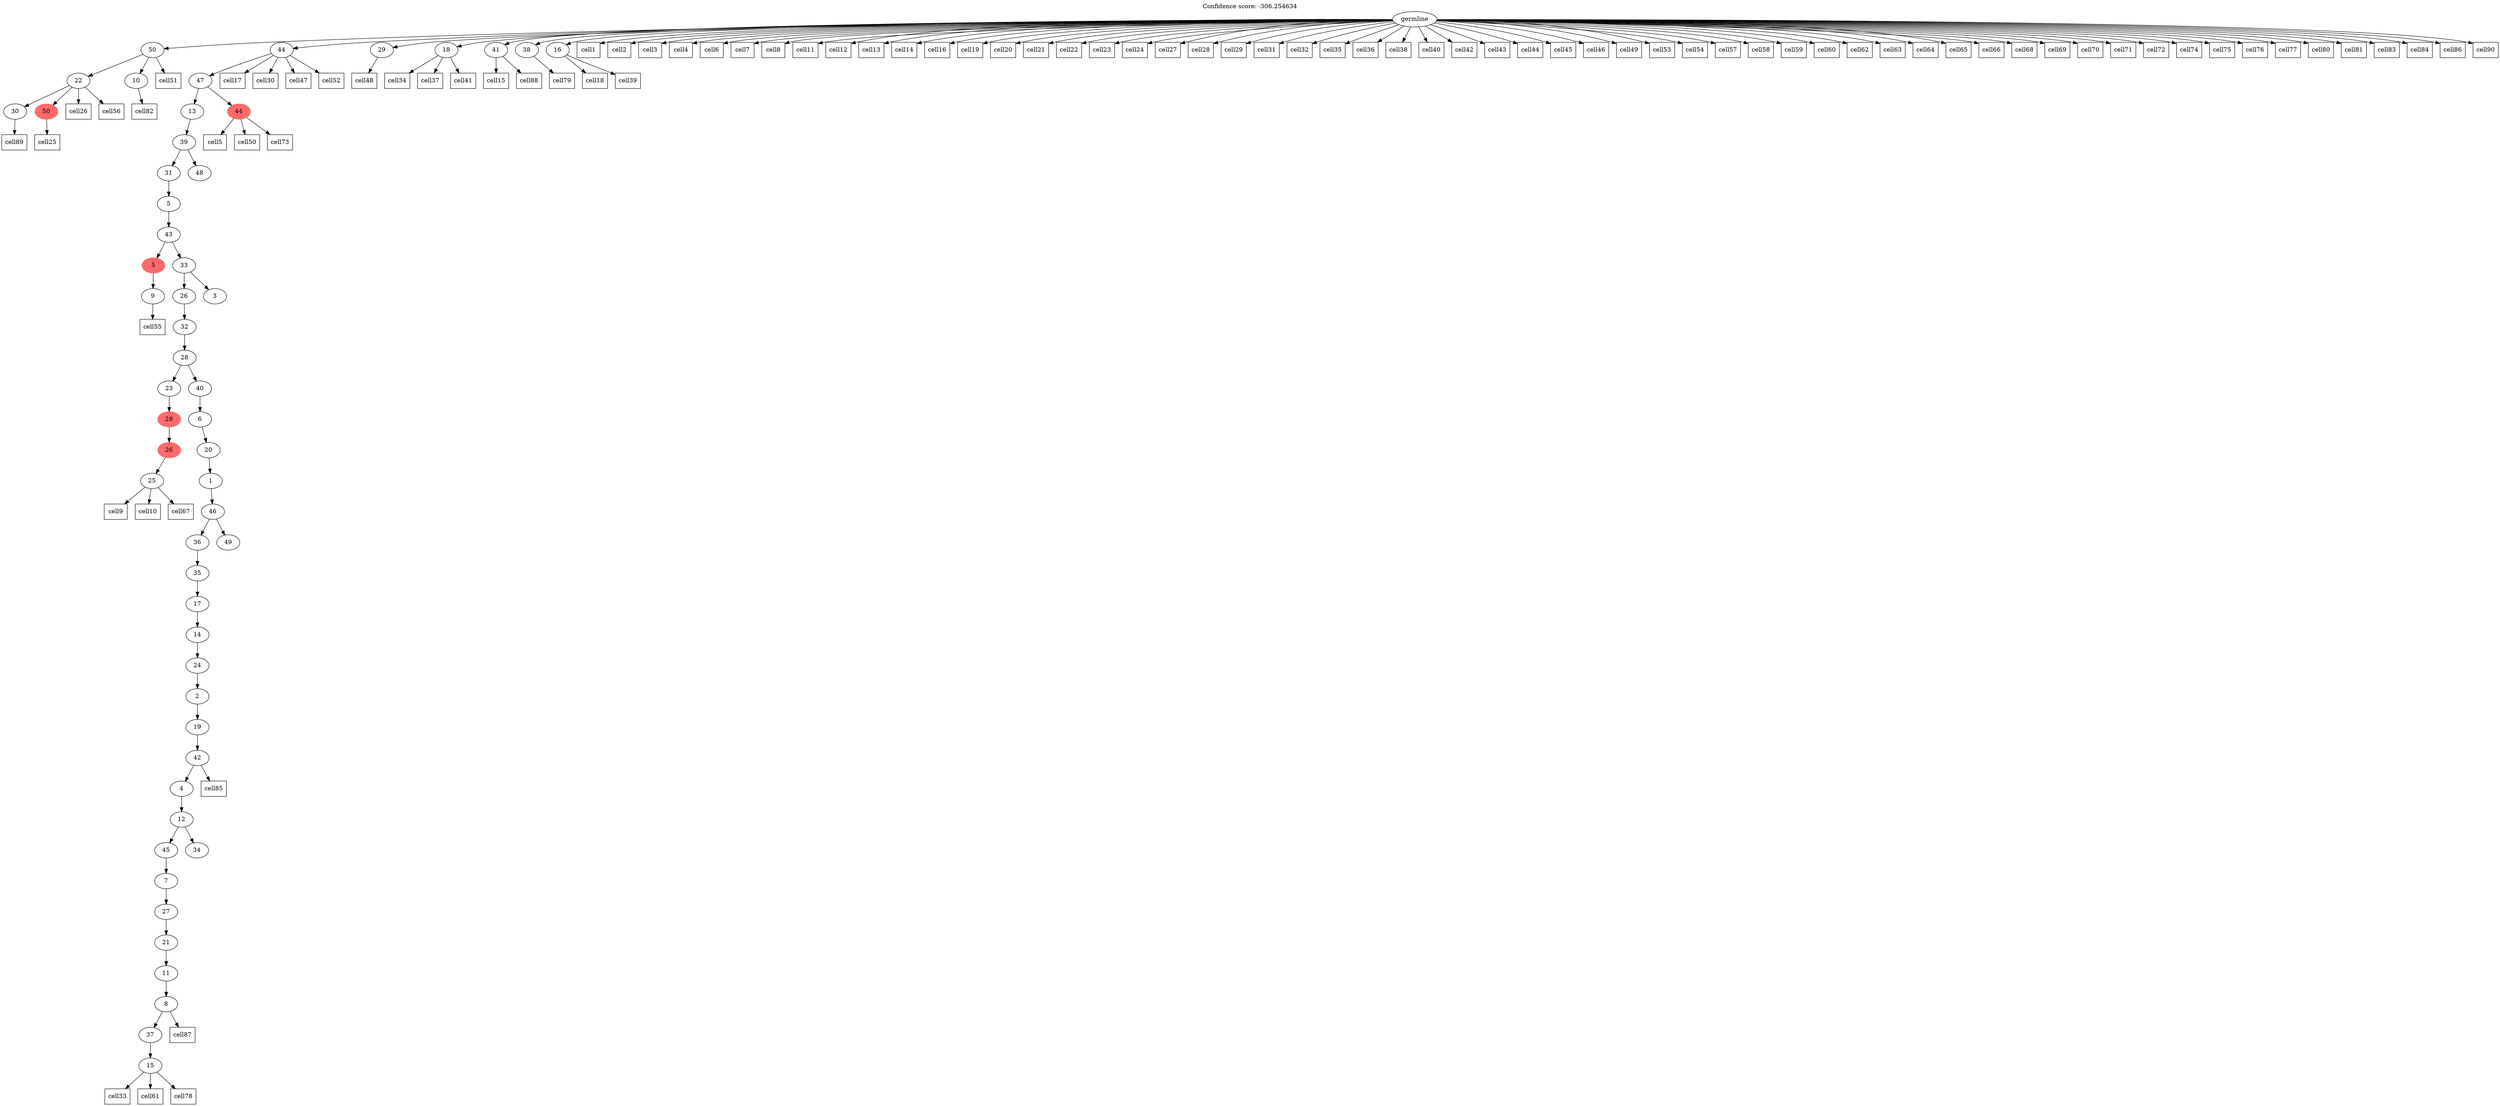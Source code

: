 digraph g {
	"48" -> "49";
	"49" [label="30"];
	"48" -> "50";
	"50" [color=indianred1, style=filled, label="50"];
	"47" -> "48";
	"48" [label="22"];
	"47" -> "51";
	"51" [label="10"];
	"43" -> "44";
	"44" [label="9"];
	"40" -> "41";
	"41" [label="25"];
	"39" -> "40";
	"40" [color=indianred1, style=filled, label="26"];
	"38" -> "39";
	"39" [color=indianred1, style=filled, label="28"];
	"34" -> "35";
	"35" [label="15"];
	"33" -> "34";
	"34" [label="37"];
	"32" -> "33";
	"33" [label="8"];
	"31" -> "32";
	"32" [label="11"];
	"30" -> "31";
	"31" [label="21"];
	"29" -> "30";
	"30" [label="27"];
	"28" -> "29";
	"29" [label="7"];
	"27" -> "28";
	"28" [label="45"];
	"27" -> "36";
	"36" [label="34"];
	"26" -> "27";
	"27" [label="12"];
	"25" -> "26";
	"26" [label="4"];
	"24" -> "25";
	"25" [label="42"];
	"23" -> "24";
	"24" [label="19"];
	"22" -> "23";
	"23" [label="2"];
	"21" -> "22";
	"22" [label="24"];
	"20" -> "21";
	"21" [label="14"];
	"19" -> "20";
	"20" [label="17"];
	"18" -> "19";
	"19" [label="35"];
	"17" -> "18";
	"18" [label="36"];
	"17" -> "37";
	"37" [label="49"];
	"16" -> "17";
	"17" [label="46"];
	"15" -> "16";
	"16" [label="1"];
	"14" -> "15";
	"15" [label="20"];
	"13" -> "14";
	"14" [label="6"];
	"12" -> "13";
	"13" [label="40"];
	"12" -> "38";
	"38" [label="23"];
	"11" -> "12";
	"12" [label="28"];
	"10" -> "11";
	"11" [label="32"];
	"9" -> "10";
	"10" [label="26"];
	"9" -> "42";
	"42" [label="3"];
	"8" -> "9";
	"9" [label="33"];
	"8" -> "43";
	"43" [color=indianred1, style=filled, label="5"];
	"7" -> "8";
	"8" [label="43"];
	"6" -> "7";
	"7" [label="5"];
	"5" -> "6";
	"6" [label="31"];
	"5" -> "45";
	"45" [label="48"];
	"4" -> "5";
	"5" [label="39"];
	"3" -> "4";
	"4" [label="13"];
	"3" -> "46";
	"46" [color=indianred1, style=filled, label="44"];
	"2" -> "3";
	"3" [label="47"];
	"0" -> "1";
	"1" [label="29"];
	"0" -> "2";
	"2" [label="44"];
	"0" -> "47";
	"47" [label="50"];
	"0" -> "52";
	"52" [label="18"];
	"0" -> "53";
	"53" [label="41"];
	"0" -> "54";
	"54" [label="38"];
	"0" -> "55";
	"55" [label="16"];
	"0" [label="germline"];
	"0" -> "cell1";
	"cell1" [shape=box];
	"0" -> "cell2";
	"cell2" [shape=box];
	"0" -> "cell3";
	"cell3" [shape=box];
	"0" -> "cell4";
	"cell4" [shape=box];
	"46" -> "cell5";
	"cell5" [shape=box];
	"0" -> "cell6";
	"cell6" [shape=box];
	"0" -> "cell7";
	"cell7" [shape=box];
	"0" -> "cell8";
	"cell8" [shape=box];
	"41" -> "cell9";
	"cell9" [shape=box];
	"41" -> "cell10";
	"cell10" [shape=box];
	"0" -> "cell11";
	"cell11" [shape=box];
	"0" -> "cell12";
	"cell12" [shape=box];
	"0" -> "cell13";
	"cell13" [shape=box];
	"0" -> "cell14";
	"cell14" [shape=box];
	"53" -> "cell15";
	"cell15" [shape=box];
	"0" -> "cell16";
	"cell16" [shape=box];
	"2" -> "cell17";
	"cell17" [shape=box];
	"55" -> "cell18";
	"cell18" [shape=box];
	"0" -> "cell19";
	"cell19" [shape=box];
	"0" -> "cell20";
	"cell20" [shape=box];
	"0" -> "cell21";
	"cell21" [shape=box];
	"0" -> "cell22";
	"cell22" [shape=box];
	"0" -> "cell23";
	"cell23" [shape=box];
	"0" -> "cell24";
	"cell24" [shape=box];
	"50" -> "cell25";
	"cell25" [shape=box];
	"48" -> "cell26";
	"cell26" [shape=box];
	"0" -> "cell27";
	"cell27" [shape=box];
	"0" -> "cell28";
	"cell28" [shape=box];
	"0" -> "cell29";
	"cell29" [shape=box];
	"2" -> "cell30";
	"cell30" [shape=box];
	"0" -> "cell31";
	"cell31" [shape=box];
	"0" -> "cell32";
	"cell32" [shape=box];
	"35" -> "cell33";
	"cell33" [shape=box];
	"52" -> "cell34";
	"cell34" [shape=box];
	"0" -> "cell35";
	"cell35" [shape=box];
	"0" -> "cell36";
	"cell36" [shape=box];
	"52" -> "cell37";
	"cell37" [shape=box];
	"0" -> "cell38";
	"cell38" [shape=box];
	"55" -> "cell39";
	"cell39" [shape=box];
	"0" -> "cell40";
	"cell40" [shape=box];
	"52" -> "cell41";
	"cell41" [shape=box];
	"0" -> "cell42";
	"cell42" [shape=box];
	"0" -> "cell43";
	"cell43" [shape=box];
	"0" -> "cell44";
	"cell44" [shape=box];
	"0" -> "cell45";
	"cell45" [shape=box];
	"0" -> "cell46";
	"cell46" [shape=box];
	"2" -> "cell47";
	"cell47" [shape=box];
	"1" -> "cell48";
	"cell48" [shape=box];
	"0" -> "cell49";
	"cell49" [shape=box];
	"46" -> "cell50";
	"cell50" [shape=box];
	"47" -> "cell51";
	"cell51" [shape=box];
	"2" -> "cell52";
	"cell52" [shape=box];
	"0" -> "cell53";
	"cell53" [shape=box];
	"0" -> "cell54";
	"cell54" [shape=box];
	"44" -> "cell55";
	"cell55" [shape=box];
	"48" -> "cell56";
	"cell56" [shape=box];
	"0" -> "cell57";
	"cell57" [shape=box];
	"0" -> "cell58";
	"cell58" [shape=box];
	"0" -> "cell59";
	"cell59" [shape=box];
	"0" -> "cell60";
	"cell60" [shape=box];
	"35" -> "cell61";
	"cell61" [shape=box];
	"0" -> "cell62";
	"cell62" [shape=box];
	"0" -> "cell63";
	"cell63" [shape=box];
	"0" -> "cell64";
	"cell64" [shape=box];
	"0" -> "cell65";
	"cell65" [shape=box];
	"0" -> "cell66";
	"cell66" [shape=box];
	"41" -> "cell67";
	"cell67" [shape=box];
	"0" -> "cell68";
	"cell68" [shape=box];
	"0" -> "cell69";
	"cell69" [shape=box];
	"0" -> "cell70";
	"cell70" [shape=box];
	"0" -> "cell71";
	"cell71" [shape=box];
	"0" -> "cell72";
	"cell72" [shape=box];
	"46" -> "cell73";
	"cell73" [shape=box];
	"0" -> "cell74";
	"cell74" [shape=box];
	"0" -> "cell75";
	"cell75" [shape=box];
	"0" -> "cell76";
	"cell76" [shape=box];
	"0" -> "cell77";
	"cell77" [shape=box];
	"35" -> "cell78";
	"cell78" [shape=box];
	"54" -> "cell79";
	"cell79" [shape=box];
	"0" -> "cell80";
	"cell80" [shape=box];
	"0" -> "cell81";
	"cell81" [shape=box];
	"51" -> "cell82";
	"cell82" [shape=box];
	"0" -> "cell83";
	"cell83" [shape=box];
	"0" -> "cell84";
	"cell84" [shape=box];
	"25" -> "cell85";
	"cell85" [shape=box];
	"0" -> "cell86";
	"cell86" [shape=box];
	"33" -> "cell87";
	"cell87" [shape=box];
	"53" -> "cell88";
	"cell88" [shape=box];
	"49" -> "cell89";
	"cell89" [shape=box];
	"0" -> "cell90";
	"cell90" [shape=box];
	labelloc="t";
	label="Confidence score: -306.254634";
}
